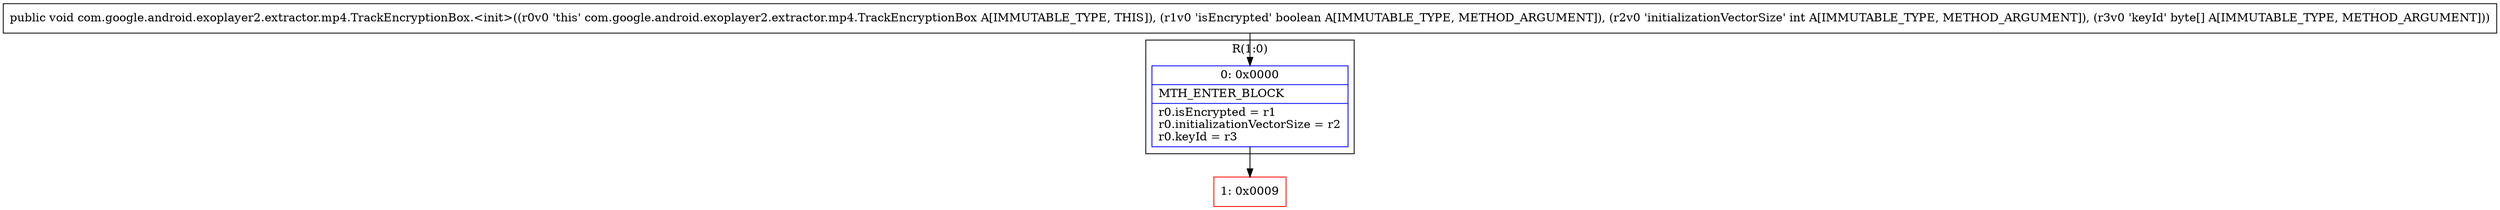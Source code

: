 digraph "CFG forcom.google.android.exoplayer2.extractor.mp4.TrackEncryptionBox.\<init\>(ZI[B)V" {
subgraph cluster_Region_1478331196 {
label = "R(1:0)";
node [shape=record,color=blue];
Node_0 [shape=record,label="{0\:\ 0x0000|MTH_ENTER_BLOCK\l|r0.isEncrypted = r1\lr0.initializationVectorSize = r2\lr0.keyId = r3\l}"];
}
Node_1 [shape=record,color=red,label="{1\:\ 0x0009}"];
MethodNode[shape=record,label="{public void com.google.android.exoplayer2.extractor.mp4.TrackEncryptionBox.\<init\>((r0v0 'this' com.google.android.exoplayer2.extractor.mp4.TrackEncryptionBox A[IMMUTABLE_TYPE, THIS]), (r1v0 'isEncrypted' boolean A[IMMUTABLE_TYPE, METHOD_ARGUMENT]), (r2v0 'initializationVectorSize' int A[IMMUTABLE_TYPE, METHOD_ARGUMENT]), (r3v0 'keyId' byte[] A[IMMUTABLE_TYPE, METHOD_ARGUMENT])) }"];
MethodNode -> Node_0;
Node_0 -> Node_1;
}

